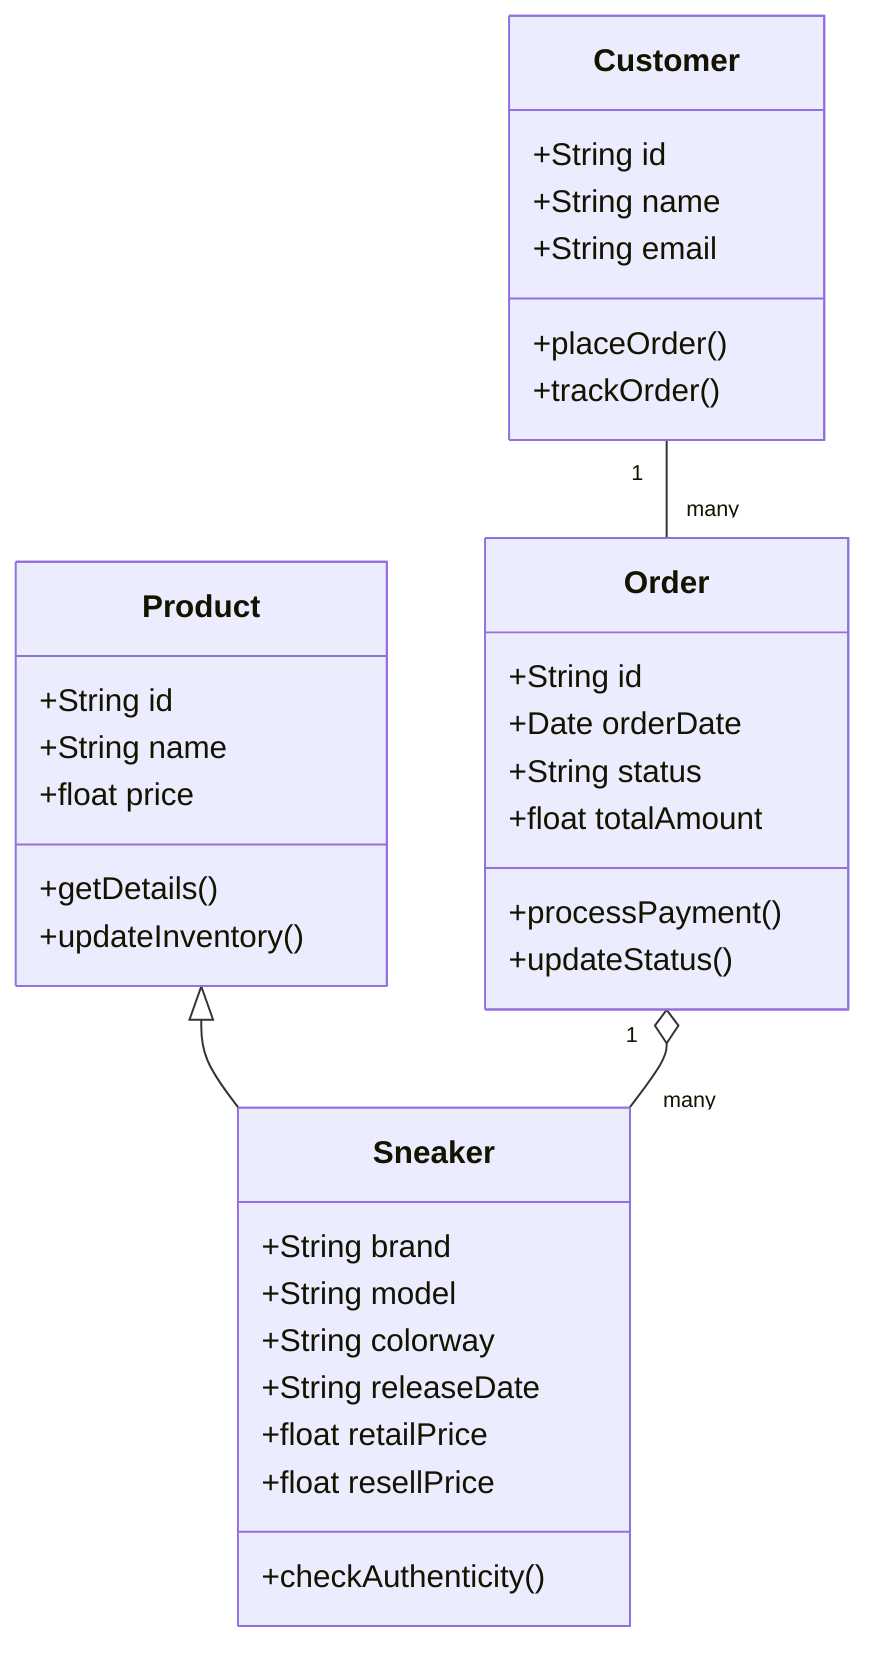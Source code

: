 classDiagram
    class Product {
        +String id
        +String name
        +float price
        +getDetails()
        +updateInventory()
    }
    class Sneaker {
        +String brand
        +String model
        +String colorway
        +String releaseDate
        +float retailPrice
        +float resellPrice
        +checkAuthenticity()
    }
    class Customer {
        +String id
        +String name
        +String email
        +placeOrder()
        +trackOrder()
    }
    class Order {
        +String id
        +Date orderDate
        +String status
        +float totalAmount
        +processPayment()
        +updateStatus()
    }
    Product <|-- Sneaker
    Customer "1" -- "many" Order
    Order "1" o-- "many" Sneaker